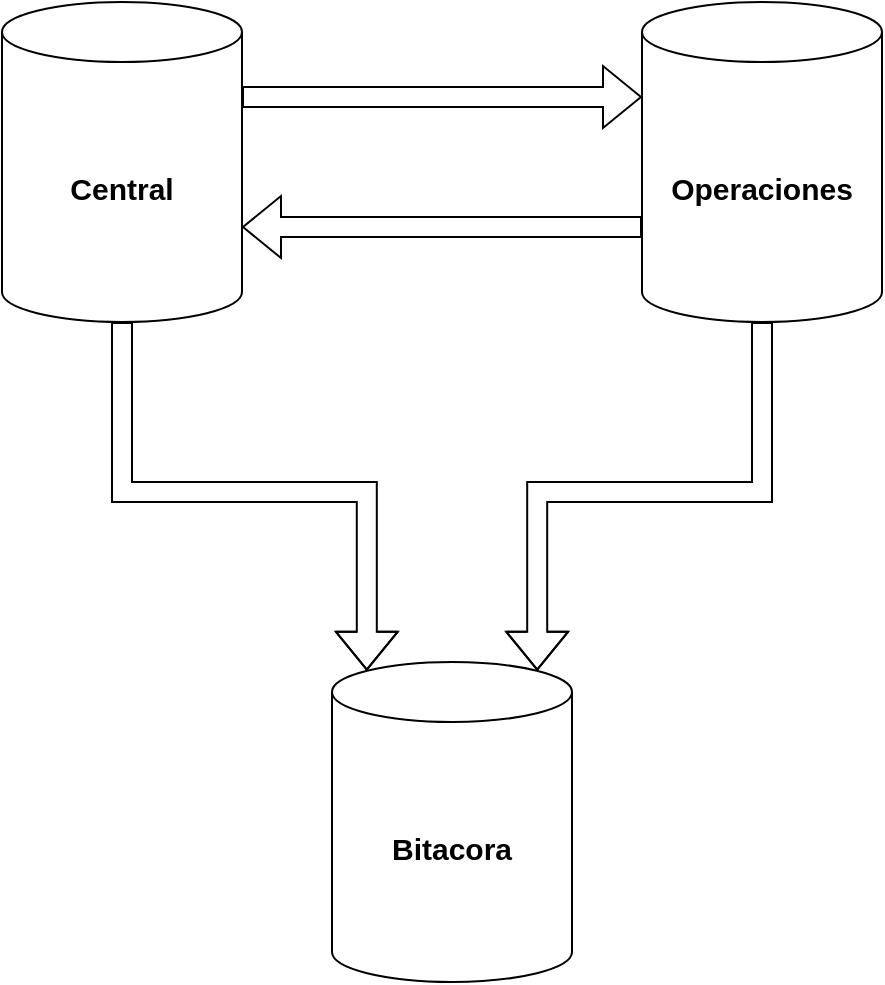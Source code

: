 <mxfile version="24.7.5" pages="4">
  <diagram id="R2lEEEUBdFMjLlhIrx00" name="SISTEMA PEAJES DISEÑO">
    <mxGraphModel dx="1098" dy="820" grid="1" gridSize="10" guides="1" tooltips="1" connect="1" arrows="1" fold="1" page="1" pageScale="1" pageWidth="850" pageHeight="1100" math="0" shadow="0" extFonts="Permanent Marker^https://fonts.googleapis.com/css?family=Permanent+Marker">
      <root>
        <mxCell id="0" />
        <mxCell id="1" parent="0" />
        <mxCell id="SxXFFL-zTvMC7NyasVvV-5" value="&lt;font style=&quot;font-size: 15px;&quot;&gt;&lt;b style=&quot;font-size: 15px;&quot;&gt;&lt;span style=&quot;font-size: 15px;&quot;&gt;Central&lt;/span&gt;&lt;/b&gt;&lt;/font&gt;" style="shape=cylinder3;whiteSpace=wrap;html=1;boundedLbl=1;backgroundOutline=1;size=15;fontStyle=0;fontSize=15;" vertex="1" parent="1">
          <mxGeometry x="140" y="150" width="120" height="160" as="geometry" />
        </mxCell>
        <mxCell id="SxXFFL-zTvMC7NyasVvV-6" value="&lt;span style=&quot;font-size: 15px;&quot;&gt;&lt;b style=&quot;font-size: 15px;&quot;&gt;Operaciones&lt;/b&gt;&lt;/span&gt;" style="shape=cylinder3;whiteSpace=wrap;html=1;boundedLbl=1;backgroundOutline=1;size=15;fontStyle=0;fontSize=15;" vertex="1" parent="1">
          <mxGeometry x="460" y="150" width="120" height="160" as="geometry" />
        </mxCell>
        <mxCell id="SxXFFL-zTvMC7NyasVvV-7" value="&lt;font style=&quot;font-size: 15px;&quot;&gt;&lt;b style=&quot;font-size: 15px;&quot;&gt;&lt;span style=&quot;font-size: 15px;&quot;&gt;Bitacora&lt;/span&gt;&lt;/b&gt;&lt;/font&gt;" style="shape=cylinder3;whiteSpace=wrap;html=1;boundedLbl=1;backgroundOutline=1;size=15;fontStyle=0;fontSize=15;" vertex="1" parent="1">
          <mxGeometry x="305" y="480" width="120" height="160" as="geometry" />
        </mxCell>
        <mxCell id="SxXFFL-zTvMC7NyasVvV-12" style="edgeStyle=orthogonalEdgeStyle;rounded=0;orthogonalLoop=1;jettySize=auto;html=1;exitX=0.5;exitY=1;exitDx=0;exitDy=0;exitPerimeter=0;entryX=0.855;entryY=0;entryDx=0;entryDy=4.35;entryPerimeter=0;shape=flexArrow;" edge="1" parent="1" source="SxXFFL-zTvMC7NyasVvV-6" target="SxXFFL-zTvMC7NyasVvV-7">
          <mxGeometry relative="1" as="geometry" />
        </mxCell>
        <mxCell id="SxXFFL-zTvMC7NyasVvV-13" style="edgeStyle=orthogonalEdgeStyle;rounded=0;orthogonalLoop=1;jettySize=auto;html=1;exitX=0.5;exitY=1;exitDx=0;exitDy=0;exitPerimeter=0;entryX=0.145;entryY=0;entryDx=0;entryDy=4.35;entryPerimeter=0;shape=flexArrow;" edge="1" parent="1" source="SxXFFL-zTvMC7NyasVvV-5" target="SxXFFL-zTvMC7NyasVvV-7">
          <mxGeometry relative="1" as="geometry" />
        </mxCell>
        <mxCell id="SxXFFL-zTvMC7NyasVvV-14" style="edgeStyle=orthogonalEdgeStyle;rounded=0;orthogonalLoop=1;jettySize=auto;html=1;exitX=1;exitY=0;exitDx=0;exitDy=47.5;exitPerimeter=0;entryX=0;entryY=0;entryDx=0;entryDy=47.5;entryPerimeter=0;shape=flexArrow;" edge="1" parent="1" source="SxXFFL-zTvMC7NyasVvV-5" target="SxXFFL-zTvMC7NyasVvV-6">
          <mxGeometry relative="1" as="geometry" />
        </mxCell>
        <mxCell id="SxXFFL-zTvMC7NyasVvV-15" style="edgeStyle=orthogonalEdgeStyle;rounded=0;orthogonalLoop=1;jettySize=auto;html=1;exitX=0;exitY=0;exitDx=0;exitDy=112.5;exitPerimeter=0;entryX=1;entryY=0;entryDx=0;entryDy=112.5;entryPerimeter=0;shape=flexArrow;" edge="1" parent="1" source="SxXFFL-zTvMC7NyasVvV-6" target="SxXFFL-zTvMC7NyasVvV-5">
          <mxGeometry relative="1" as="geometry" />
        </mxCell>
      </root>
    </mxGraphModel>
  </diagram>
  <diagram id="IBglr5w8lBgnJCgAnW1A" name="DB-CENTRAL-TABLAS">
    <mxGraphModel dx="1098" dy="820" grid="1" gridSize="10" guides="1" tooltips="1" connect="1" arrows="1" fold="1" page="1" pageScale="1" pageWidth="827" pageHeight="1169" math="0" shadow="0">
      <root>
        <mxCell id="0" />
        <mxCell id="1" parent="0" />
        <mxCell id="fDog7TlvelBF11ubVGBc-91" style="edgeStyle=orthogonalEdgeStyle;rounded=0;orthogonalLoop=1;jettySize=auto;html=1;exitX=1;exitY=0.5;exitDx=0;exitDy=0;entryX=1;entryY=0.5;entryDx=0;entryDy=0;curved=1;" edge="1" parent="1" source="fDog7TlvelBF11ubVGBc-15" target="fDog7TlvelBF11ubVGBc-84">
          <mxGeometry relative="1" as="geometry">
            <Array as="points">
              <mxPoint x="560" y="165" />
              <mxPoint x="560" y="370" />
              <mxPoint x="720" y="370" />
              <mxPoint x="720" y="705" />
            </Array>
          </mxGeometry>
        </mxCell>
        <mxCell id="QVZKlLkK5tYm5MxUylsf-14" value="Schema [Catalogos]" style="swimlane;whiteSpace=wrap;html=1;" vertex="1" parent="1">
          <mxGeometry x="60" y="70" width="730" height="330" as="geometry" />
        </mxCell>
        <mxCell id="fDog7TlvelBF11ubVGBc-1" value="Carreteras" style="shape=table;startSize=30;container=1;collapsible=1;childLayout=tableLayout;fixedRows=1;rowLines=0;fontStyle=1;align=center;resizeLast=1;html=1;" vertex="1" parent="QVZKlLkK5tYm5MxUylsf-14">
          <mxGeometry x="50" y="50" width="180" height="120" as="geometry" />
        </mxCell>
        <mxCell id="fDog7TlvelBF11ubVGBc-2" value="" style="shape=tableRow;horizontal=0;startSize=0;swimlaneHead=0;swimlaneBody=0;fillColor=none;collapsible=0;dropTarget=0;points=[[0,0.5],[1,0.5]];portConstraint=eastwest;top=0;left=0;right=0;bottom=1;" vertex="1" parent="fDog7TlvelBF11ubVGBc-1">
          <mxGeometry y="30" width="180" height="30" as="geometry" />
        </mxCell>
        <mxCell id="fDog7TlvelBF11ubVGBc-3" value="PK" style="shape=partialRectangle;connectable=0;fillColor=none;top=0;left=0;bottom=0;right=0;fontStyle=1;overflow=hidden;whiteSpace=wrap;html=1;" vertex="1" parent="fDog7TlvelBF11ubVGBc-2">
          <mxGeometry width="30" height="30" as="geometry">
            <mxRectangle width="30" height="30" as="alternateBounds" />
          </mxGeometry>
        </mxCell>
        <mxCell id="fDog7TlvelBF11ubVGBc-4" value="ID: int&amp;nbsp;" style="shape=partialRectangle;connectable=0;fillColor=none;top=0;left=0;bottom=0;right=0;align=left;spacingLeft=6;fontStyle=5;overflow=hidden;whiteSpace=wrap;html=1;" vertex="1" parent="fDog7TlvelBF11ubVGBc-2">
          <mxGeometry x="30" width="150" height="30" as="geometry">
            <mxRectangle width="150" height="30" as="alternateBounds" />
          </mxGeometry>
        </mxCell>
        <mxCell id="fDog7TlvelBF11ubVGBc-5" value="" style="shape=tableRow;horizontal=0;startSize=0;swimlaneHead=0;swimlaneBody=0;fillColor=none;collapsible=0;dropTarget=0;points=[[0,0.5],[1,0.5]];portConstraint=eastwest;top=0;left=0;right=0;bottom=0;" vertex="1" parent="fDog7TlvelBF11ubVGBc-1">
          <mxGeometry y="60" width="180" height="30" as="geometry" />
        </mxCell>
        <mxCell id="fDog7TlvelBF11ubVGBc-6" value="" style="shape=partialRectangle;connectable=0;fillColor=none;top=0;left=0;bottom=0;right=0;editable=1;overflow=hidden;whiteSpace=wrap;html=1;" vertex="1" parent="fDog7TlvelBF11ubVGBc-5">
          <mxGeometry width="30" height="30" as="geometry">
            <mxRectangle width="30" height="30" as="alternateBounds" />
          </mxGeometry>
        </mxCell>
        <mxCell id="fDog7TlvelBF11ubVGBc-7" value="Nombre: varchar(100)" style="shape=partialRectangle;connectable=0;fillColor=none;top=0;left=0;bottom=0;right=0;align=left;spacingLeft=6;overflow=hidden;whiteSpace=wrap;html=1;" vertex="1" parent="fDog7TlvelBF11ubVGBc-5">
          <mxGeometry x="30" width="150" height="30" as="geometry">
            <mxRectangle width="150" height="30" as="alternateBounds" />
          </mxGeometry>
        </mxCell>
        <mxCell id="fDog7TlvelBF11ubVGBc-8" value="" style="shape=tableRow;horizontal=0;startSize=0;swimlaneHead=0;swimlaneBody=0;fillColor=none;collapsible=0;dropTarget=0;points=[[0,0.5],[1,0.5]];portConstraint=eastwest;top=0;left=0;right=0;bottom=0;" vertex="1" parent="fDog7TlvelBF11ubVGBc-1">
          <mxGeometry y="90" width="180" height="30" as="geometry" />
        </mxCell>
        <mxCell id="fDog7TlvelBF11ubVGBc-9" value="" style="shape=partialRectangle;connectable=0;fillColor=none;top=0;left=0;bottom=0;right=0;editable=1;overflow=hidden;whiteSpace=wrap;html=1;" vertex="1" parent="fDog7TlvelBF11ubVGBc-8">
          <mxGeometry width="30" height="30" as="geometry">
            <mxRectangle width="30" height="30" as="alternateBounds" />
          </mxGeometry>
        </mxCell>
        <mxCell id="fDog7TlvelBF11ubVGBc-10" value="Tramo: varchar(100)" style="shape=partialRectangle;connectable=0;fillColor=none;top=0;left=0;bottom=0;right=0;align=left;spacingLeft=6;overflow=hidden;whiteSpace=wrap;html=1;" vertex="1" parent="fDog7TlvelBF11ubVGBc-8">
          <mxGeometry x="30" width="150" height="30" as="geometry">
            <mxRectangle width="150" height="30" as="alternateBounds" />
          </mxGeometry>
        </mxCell>
        <mxCell id="fDog7TlvelBF11ubVGBc-14" value="peajes" style="shape=table;startSize=30;container=1;collapsible=1;childLayout=tableLayout;fixedRows=1;rowLines=0;fontStyle=1;align=center;resizeLast=1;html=1;" vertex="1" parent="QVZKlLkK5tYm5MxUylsf-14">
          <mxGeometry x="290" y="50" width="180" height="150" as="geometry" />
        </mxCell>
        <mxCell id="fDog7TlvelBF11ubVGBc-15" value="" style="shape=tableRow;horizontal=0;startSize=0;swimlaneHead=0;swimlaneBody=0;fillColor=none;collapsible=0;dropTarget=0;points=[[0,0.5],[1,0.5]];portConstraint=eastwest;top=0;left=0;right=0;bottom=1;" vertex="1" parent="fDog7TlvelBF11ubVGBc-14">
          <mxGeometry y="30" width="180" height="30" as="geometry" />
        </mxCell>
        <mxCell id="fDog7TlvelBF11ubVGBc-16" value="PK" style="shape=partialRectangle;connectable=0;fillColor=none;top=0;left=0;bottom=0;right=0;fontStyle=1;overflow=hidden;whiteSpace=wrap;html=1;" vertex="1" parent="fDog7TlvelBF11ubVGBc-15">
          <mxGeometry width="30" height="30" as="geometry">
            <mxRectangle width="30" height="30" as="alternateBounds" />
          </mxGeometry>
        </mxCell>
        <mxCell id="fDog7TlvelBF11ubVGBc-17" value="ID: smallint" style="shape=partialRectangle;connectable=0;fillColor=none;top=0;left=0;bottom=0;right=0;align=left;spacingLeft=6;fontStyle=5;overflow=hidden;whiteSpace=wrap;html=1;" vertex="1" parent="fDog7TlvelBF11ubVGBc-15">
          <mxGeometry x="30" width="150" height="30" as="geometry">
            <mxRectangle width="150" height="30" as="alternateBounds" />
          </mxGeometry>
        </mxCell>
        <mxCell id="fDog7TlvelBF11ubVGBc-18" value="" style="shape=tableRow;horizontal=0;startSize=0;swimlaneHead=0;swimlaneBody=0;fillColor=none;collapsible=0;dropTarget=0;points=[[0,0.5],[1,0.5]];portConstraint=eastwest;top=0;left=0;right=0;bottom=0;" vertex="1" parent="fDog7TlvelBF11ubVGBc-14">
          <mxGeometry y="60" width="180" height="30" as="geometry" />
        </mxCell>
        <mxCell id="fDog7TlvelBF11ubVGBc-19" value="FK" style="shape=partialRectangle;connectable=0;fillColor=none;top=0;left=0;bottom=0;right=0;editable=1;overflow=hidden;whiteSpace=wrap;html=1;" vertex="1" parent="fDog7TlvelBF11ubVGBc-18">
          <mxGeometry width="30" height="30" as="geometry">
            <mxRectangle width="30" height="30" as="alternateBounds" />
          </mxGeometry>
        </mxCell>
        <mxCell id="fDog7TlvelBF11ubVGBc-20" value="idCarretera: int" style="shape=partialRectangle;connectable=0;fillColor=none;top=0;left=0;bottom=0;right=0;align=left;spacingLeft=6;overflow=hidden;whiteSpace=wrap;html=1;" vertex="1" parent="fDog7TlvelBF11ubVGBc-18">
          <mxGeometry x="30" width="150" height="30" as="geometry">
            <mxRectangle width="150" height="30" as="alternateBounds" />
          </mxGeometry>
        </mxCell>
        <mxCell id="fDog7TlvelBF11ubVGBc-21" value="" style="shape=tableRow;horizontal=0;startSize=0;swimlaneHead=0;swimlaneBody=0;fillColor=none;collapsible=0;dropTarget=0;points=[[0,0.5],[1,0.5]];portConstraint=eastwest;top=0;left=0;right=0;bottom=0;" vertex="1" parent="fDog7TlvelBF11ubVGBc-14">
          <mxGeometry y="90" width="180" height="30" as="geometry" />
        </mxCell>
        <mxCell id="fDog7TlvelBF11ubVGBc-22" value="" style="shape=partialRectangle;connectable=0;fillColor=none;top=0;left=0;bottom=0;right=0;editable=1;overflow=hidden;whiteSpace=wrap;html=1;" vertex="1" parent="fDog7TlvelBF11ubVGBc-21">
          <mxGeometry width="30" height="30" as="geometry">
            <mxRectangle width="30" height="30" as="alternateBounds" />
          </mxGeometry>
        </mxCell>
        <mxCell id="fDog7TlvelBF11ubVGBc-23" value="Direccion: charn(1)" style="shape=partialRectangle;connectable=0;fillColor=none;top=0;left=0;bottom=0;right=0;align=left;spacingLeft=6;overflow=hidden;whiteSpace=wrap;html=1;" vertex="1" parent="fDog7TlvelBF11ubVGBc-21">
          <mxGeometry x="30" width="150" height="30" as="geometry">
            <mxRectangle width="150" height="30" as="alternateBounds" />
          </mxGeometry>
        </mxCell>
        <mxCell id="fDog7TlvelBF11ubVGBc-81" value="" style="shape=tableRow;horizontal=0;startSize=0;swimlaneHead=0;swimlaneBody=0;fillColor=none;collapsible=0;dropTarget=0;points=[[0,0.5],[1,0.5]];portConstraint=eastwest;top=0;left=0;right=0;bottom=0;" vertex="1" parent="fDog7TlvelBF11ubVGBc-14">
          <mxGeometry y="120" width="180" height="30" as="geometry" />
        </mxCell>
        <mxCell id="fDog7TlvelBF11ubVGBc-82" value="" style="shape=partialRectangle;connectable=0;fillColor=none;top=0;left=0;bottom=0;right=0;editable=1;overflow=hidden;whiteSpace=wrap;html=1;" vertex="1" parent="fDog7TlvelBF11ubVGBc-81">
          <mxGeometry width="30" height="30" as="geometry">
            <mxRectangle width="30" height="30" as="alternateBounds" />
          </mxGeometry>
        </mxCell>
        <mxCell id="fDog7TlvelBF11ubVGBc-83" value="Descripcion: varchar(100)" style="shape=partialRectangle;connectable=0;fillColor=none;top=0;left=0;bottom=0;right=0;align=left;spacingLeft=6;overflow=hidden;whiteSpace=wrap;html=1;" vertex="1" parent="fDog7TlvelBF11ubVGBc-81">
          <mxGeometry x="30" width="150" height="30" as="geometry">
            <mxRectangle width="150" height="30" as="alternateBounds" />
          </mxGeometry>
        </mxCell>
        <mxCell id="fDog7TlvelBF11ubVGBc-24" style="edgeStyle=orthogonalEdgeStyle;rounded=0;orthogonalLoop=1;jettySize=auto;html=1;exitX=1;exitY=0.5;exitDx=0;exitDy=0;entryX=0;entryY=0.5;entryDx=0;entryDy=0;" edge="1" parent="QVZKlLkK5tYm5MxUylsf-14" source="fDog7TlvelBF11ubVGBc-2" target="fDog7TlvelBF11ubVGBc-18">
          <mxGeometry relative="1" as="geometry" />
        </mxCell>
        <mxCell id="fDog7TlvelBF11ubVGBc-25" value="Tarifas" style="shape=table;startSize=30;container=1;collapsible=1;childLayout=tableLayout;fixedRows=1;rowLines=0;fontStyle=1;align=center;resizeLast=1;html=1;" vertex="1" parent="QVZKlLkK5tYm5MxUylsf-14">
          <mxGeometry x="520" y="50" width="180" height="120" as="geometry" />
        </mxCell>
        <mxCell id="fDog7TlvelBF11ubVGBc-26" value="" style="shape=tableRow;horizontal=0;startSize=0;swimlaneHead=0;swimlaneBody=0;fillColor=none;collapsible=0;dropTarget=0;points=[[0,0.5],[1,0.5]];portConstraint=eastwest;top=0;left=0;right=0;bottom=1;" vertex="1" parent="fDog7TlvelBF11ubVGBc-25">
          <mxGeometry y="30" width="180" height="30" as="geometry" />
        </mxCell>
        <mxCell id="fDog7TlvelBF11ubVGBc-27" value="PK" style="shape=partialRectangle;connectable=0;fillColor=none;top=0;left=0;bottom=0;right=0;fontStyle=1;overflow=hidden;whiteSpace=wrap;html=1;" vertex="1" parent="fDog7TlvelBF11ubVGBc-26">
          <mxGeometry width="30" height="30" as="geometry">
            <mxRectangle width="30" height="30" as="alternateBounds" />
          </mxGeometry>
        </mxCell>
        <mxCell id="fDog7TlvelBF11ubVGBc-28" value="tipoTarifa: tinyint" style="shape=partialRectangle;connectable=0;fillColor=none;top=0;left=0;bottom=0;right=0;align=left;spacingLeft=6;fontStyle=5;overflow=hidden;whiteSpace=wrap;html=1;" vertex="1" parent="fDog7TlvelBF11ubVGBc-26">
          <mxGeometry x="30" width="150" height="30" as="geometry">
            <mxRectangle width="150" height="30" as="alternateBounds" />
          </mxGeometry>
        </mxCell>
        <mxCell id="fDog7TlvelBF11ubVGBc-29" value="" style="shape=tableRow;horizontal=0;startSize=0;swimlaneHead=0;swimlaneBody=0;fillColor=none;collapsible=0;dropTarget=0;points=[[0,0.5],[1,0.5]];portConstraint=eastwest;top=0;left=0;right=0;bottom=0;" vertex="1" parent="fDog7TlvelBF11ubVGBc-25">
          <mxGeometry y="60" width="180" height="30" as="geometry" />
        </mxCell>
        <mxCell id="fDog7TlvelBF11ubVGBc-30" value="" style="shape=partialRectangle;connectable=0;fillColor=none;top=0;left=0;bottom=0;right=0;editable=1;overflow=hidden;whiteSpace=wrap;html=1;" vertex="1" parent="fDog7TlvelBF11ubVGBc-29">
          <mxGeometry width="30" height="30" as="geometry">
            <mxRectangle width="30" height="30" as="alternateBounds" />
          </mxGeometry>
        </mxCell>
        <mxCell id="fDog7TlvelBF11ubVGBc-31" value="monto: int" style="shape=partialRectangle;connectable=0;fillColor=none;top=0;left=0;bottom=0;right=0;align=left;spacingLeft=6;overflow=hidden;whiteSpace=wrap;html=1;" vertex="1" parent="fDog7TlvelBF11ubVGBc-29">
          <mxGeometry x="30" width="150" height="30" as="geometry">
            <mxRectangle width="150" height="30" as="alternateBounds" />
          </mxGeometry>
        </mxCell>
        <mxCell id="fDog7TlvelBF11ubVGBc-32" value="" style="shape=tableRow;horizontal=0;startSize=0;swimlaneHead=0;swimlaneBody=0;fillColor=none;collapsible=0;dropTarget=0;points=[[0,0.5],[1,0.5]];portConstraint=eastwest;top=0;left=0;right=0;bottom=0;" vertex="1" parent="fDog7TlvelBF11ubVGBc-25">
          <mxGeometry y="90" width="180" height="30" as="geometry" />
        </mxCell>
        <mxCell id="fDog7TlvelBF11ubVGBc-33" value="" style="shape=partialRectangle;connectable=0;fillColor=none;top=0;left=0;bottom=0;right=0;editable=1;overflow=hidden;whiteSpace=wrap;html=1;" vertex="1" parent="fDog7TlvelBF11ubVGBc-32">
          <mxGeometry width="30" height="30" as="geometry">
            <mxRectangle width="30" height="30" as="alternateBounds" />
          </mxGeometry>
        </mxCell>
        <mxCell id="fDog7TlvelBF11ubVGBc-34" value="tipoVehiculo: charn(1)" style="shape=partialRectangle;connectable=0;fillColor=none;top=0;left=0;bottom=0;right=0;align=left;spacingLeft=6;overflow=hidden;whiteSpace=wrap;html=1;" vertex="1" parent="fDog7TlvelBF11ubVGBc-32">
          <mxGeometry x="30" width="150" height="30" as="geometry">
            <mxRectangle width="150" height="30" as="alternateBounds" />
          </mxGeometry>
        </mxCell>
        <mxCell id="QVZKlLkK5tYm5MxUylsf-15" value="Schema [Reportes]" style="swimlane;whiteSpace=wrap;html=1;" vertex="1" parent="1">
          <mxGeometry x="60" y="440" width="730" height="390" as="geometry" />
        </mxCell>
        <mxCell id="fDog7TlvelBF11ubVGBc-35" value="reporteVentasTotalesDelDia" style="shape=table;startSize=30;container=1;collapsible=1;childLayout=tableLayout;fixedRows=1;rowLines=0;fontStyle=1;align=center;resizeLast=1;html=1;" vertex="1" parent="QVZKlLkK5tYm5MxUylsf-15">
          <mxGeometry x="70" y="115" width="215" height="150" as="geometry" />
        </mxCell>
        <mxCell id="fDog7TlvelBF11ubVGBc-36" value="" style="shape=tableRow;horizontal=0;startSize=0;swimlaneHead=0;swimlaneBody=0;fillColor=none;collapsible=0;dropTarget=0;points=[[0,0.5],[1,0.5]];portConstraint=eastwest;top=0;left=0;right=0;bottom=1;" vertex="1" parent="fDog7TlvelBF11ubVGBc-35">
          <mxGeometry y="30" width="215" height="30" as="geometry" />
        </mxCell>
        <mxCell id="fDog7TlvelBF11ubVGBc-37" value="PK" style="shape=partialRectangle;connectable=0;fillColor=none;top=0;left=0;bottom=0;right=0;fontStyle=1;overflow=hidden;whiteSpace=wrap;html=1;" vertex="1" parent="fDog7TlvelBF11ubVGBc-36">
          <mxGeometry width="30" height="30" as="geometry">
            <mxRectangle width="30" height="30" as="alternateBounds" />
          </mxGeometry>
        </mxCell>
        <mxCell id="fDog7TlvelBF11ubVGBc-38" value="id: int" style="shape=partialRectangle;connectable=0;fillColor=none;top=0;left=0;bottom=0;right=0;align=left;spacingLeft=6;fontStyle=5;overflow=hidden;whiteSpace=wrap;html=1;" vertex="1" parent="fDog7TlvelBF11ubVGBc-36">
          <mxGeometry x="30" width="185" height="30" as="geometry">
            <mxRectangle width="185" height="30" as="alternateBounds" />
          </mxGeometry>
        </mxCell>
        <mxCell id="fDog7TlvelBF11ubVGBc-39" value="" style="shape=tableRow;horizontal=0;startSize=0;swimlaneHead=0;swimlaneBody=0;fillColor=none;collapsible=0;dropTarget=0;points=[[0,0.5],[1,0.5]];portConstraint=eastwest;top=0;left=0;right=0;bottom=0;" vertex="1" parent="fDog7TlvelBF11ubVGBc-35">
          <mxGeometry y="60" width="215" height="30" as="geometry" />
        </mxCell>
        <mxCell id="fDog7TlvelBF11ubVGBc-40" value="" style="shape=partialRectangle;connectable=0;fillColor=none;top=0;left=0;bottom=0;right=0;editable=1;overflow=hidden;whiteSpace=wrap;html=1;" vertex="1" parent="fDog7TlvelBF11ubVGBc-39">
          <mxGeometry width="30" height="30" as="geometry">
            <mxRectangle width="30" height="30" as="alternateBounds" />
          </mxGeometry>
        </mxCell>
        <mxCell id="fDog7TlvelBF11ubVGBc-41" value="montoTotal: bigint" style="shape=partialRectangle;connectable=0;fillColor=none;top=0;left=0;bottom=0;right=0;align=left;spacingLeft=6;overflow=hidden;whiteSpace=wrap;html=1;" vertex="1" parent="fDog7TlvelBF11ubVGBc-39">
          <mxGeometry x="30" width="185" height="30" as="geometry">
            <mxRectangle width="185" height="30" as="alternateBounds" />
          </mxGeometry>
        </mxCell>
        <mxCell id="fDog7TlvelBF11ubVGBc-42" value="" style="shape=tableRow;horizontal=0;startSize=0;swimlaneHead=0;swimlaneBody=0;fillColor=none;collapsible=0;dropTarget=0;points=[[0,0.5],[1,0.5]];portConstraint=eastwest;top=0;left=0;right=0;bottom=0;" vertex="1" parent="fDog7TlvelBF11ubVGBc-35">
          <mxGeometry y="90" width="215" height="30" as="geometry" />
        </mxCell>
        <mxCell id="fDog7TlvelBF11ubVGBc-43" value="" style="shape=partialRectangle;connectable=0;fillColor=none;top=0;left=0;bottom=0;right=0;editable=1;overflow=hidden;whiteSpace=wrap;html=1;" vertex="1" parent="fDog7TlvelBF11ubVGBc-42">
          <mxGeometry width="30" height="30" as="geometry">
            <mxRectangle width="30" height="30" as="alternateBounds" />
          </mxGeometry>
        </mxCell>
        <mxCell id="fDog7TlvelBF11ubVGBc-44" value="totalTiquetes: bigint" style="shape=partialRectangle;connectable=0;fillColor=none;top=0;left=0;bottom=0;right=0;align=left;spacingLeft=6;overflow=hidden;whiteSpace=wrap;html=1;" vertex="1" parent="fDog7TlvelBF11ubVGBc-42">
          <mxGeometry x="30" width="185" height="30" as="geometry">
            <mxRectangle width="185" height="30" as="alternateBounds" />
          </mxGeometry>
        </mxCell>
        <mxCell id="fDog7TlvelBF11ubVGBc-65" value="" style="shape=tableRow;horizontal=0;startSize=0;swimlaneHead=0;swimlaneBody=0;fillColor=none;collapsible=0;dropTarget=0;points=[[0,0.5],[1,0.5]];portConstraint=eastwest;top=0;left=0;right=0;bottom=0;" vertex="1" parent="fDog7TlvelBF11ubVGBc-35">
          <mxGeometry y="120" width="215" height="30" as="geometry" />
        </mxCell>
        <mxCell id="fDog7TlvelBF11ubVGBc-66" value="" style="shape=partialRectangle;connectable=0;fillColor=none;top=0;left=0;bottom=0;right=0;editable=1;overflow=hidden;whiteSpace=wrap;html=1;" vertex="1" parent="fDog7TlvelBF11ubVGBc-65">
          <mxGeometry width="30" height="30" as="geometry">
            <mxRectangle width="30" height="30" as="alternateBounds" />
          </mxGeometry>
        </mxCell>
        <mxCell id="fDog7TlvelBF11ubVGBc-67" value="fechaReporte: smalldatetime" style="shape=partialRectangle;connectable=0;fillColor=none;top=0;left=0;bottom=0;right=0;align=left;spacingLeft=6;overflow=hidden;whiteSpace=wrap;html=1;" vertex="1" parent="fDog7TlvelBF11ubVGBc-65">
          <mxGeometry x="30" width="185" height="30" as="geometry">
            <mxRectangle width="185" height="30" as="alternateBounds" />
          </mxGeometry>
        </mxCell>
        <mxCell id="fDog7TlvelBF11ubVGBc-68" value="reporteVentasXPeajes" style="shape=table;startSize=30;container=1;collapsible=1;childLayout=tableLayout;fixedRows=1;rowLines=0;fontStyle=1;align=center;resizeLast=1;html=1;" vertex="1" parent="QVZKlLkK5tYm5MxUylsf-15">
          <mxGeometry x="390" y="100" width="215" height="180" as="geometry" />
        </mxCell>
        <mxCell id="fDog7TlvelBF11ubVGBc-69" value="" style="shape=tableRow;horizontal=0;startSize=0;swimlaneHead=0;swimlaneBody=0;fillColor=none;collapsible=0;dropTarget=0;points=[[0,0.5],[1,0.5]];portConstraint=eastwest;top=0;left=0;right=0;bottom=1;" vertex="1" parent="fDog7TlvelBF11ubVGBc-68">
          <mxGeometry y="30" width="215" height="30" as="geometry" />
        </mxCell>
        <mxCell id="fDog7TlvelBF11ubVGBc-70" value="PK" style="shape=partialRectangle;connectable=0;fillColor=none;top=0;left=0;bottom=0;right=0;fontStyle=1;overflow=hidden;whiteSpace=wrap;html=1;" vertex="1" parent="fDog7TlvelBF11ubVGBc-69">
          <mxGeometry width="30" height="30" as="geometry">
            <mxRectangle width="30" height="30" as="alternateBounds" />
          </mxGeometry>
        </mxCell>
        <mxCell id="fDog7TlvelBF11ubVGBc-71" value="id: int" style="shape=partialRectangle;connectable=0;fillColor=none;top=0;left=0;bottom=0;right=0;align=left;spacingLeft=6;fontStyle=5;overflow=hidden;whiteSpace=wrap;html=1;" vertex="1" parent="fDog7TlvelBF11ubVGBc-69">
          <mxGeometry x="30" width="185" height="30" as="geometry">
            <mxRectangle width="185" height="30" as="alternateBounds" />
          </mxGeometry>
        </mxCell>
        <mxCell id="fDog7TlvelBF11ubVGBc-72" value="" style="shape=tableRow;horizontal=0;startSize=0;swimlaneHead=0;swimlaneBody=0;fillColor=none;collapsible=0;dropTarget=0;points=[[0,0.5],[1,0.5]];portConstraint=eastwest;top=0;left=0;right=0;bottom=0;" vertex="1" parent="fDog7TlvelBF11ubVGBc-68">
          <mxGeometry y="60" width="215" height="30" as="geometry" />
        </mxCell>
        <mxCell id="fDog7TlvelBF11ubVGBc-73" value="" style="shape=partialRectangle;connectable=0;fillColor=none;top=0;left=0;bottom=0;right=0;editable=1;overflow=hidden;whiteSpace=wrap;html=1;" vertex="1" parent="fDog7TlvelBF11ubVGBc-72">
          <mxGeometry width="30" height="30" as="geometry">
            <mxRectangle width="30" height="30" as="alternateBounds" />
          </mxGeometry>
        </mxCell>
        <mxCell id="fDog7TlvelBF11ubVGBc-74" value="montoTotal: int" style="shape=partialRectangle;connectable=0;fillColor=none;top=0;left=0;bottom=0;right=0;align=left;spacingLeft=6;overflow=hidden;whiteSpace=wrap;html=1;" vertex="1" parent="fDog7TlvelBF11ubVGBc-72">
          <mxGeometry x="30" width="185" height="30" as="geometry">
            <mxRectangle width="185" height="30" as="alternateBounds" />
          </mxGeometry>
        </mxCell>
        <mxCell id="fDog7TlvelBF11ubVGBc-75" value="" style="shape=tableRow;horizontal=0;startSize=0;swimlaneHead=0;swimlaneBody=0;fillColor=none;collapsible=0;dropTarget=0;points=[[0,0.5],[1,0.5]];portConstraint=eastwest;top=0;left=0;right=0;bottom=0;" vertex="1" parent="fDog7TlvelBF11ubVGBc-68">
          <mxGeometry y="90" width="215" height="30" as="geometry" />
        </mxCell>
        <mxCell id="fDog7TlvelBF11ubVGBc-76" value="" style="shape=partialRectangle;connectable=0;fillColor=none;top=0;left=0;bottom=0;right=0;editable=1;overflow=hidden;whiteSpace=wrap;html=1;" vertex="1" parent="fDog7TlvelBF11ubVGBc-75">
          <mxGeometry width="30" height="30" as="geometry">
            <mxRectangle width="30" height="30" as="alternateBounds" />
          </mxGeometry>
        </mxCell>
        <mxCell id="fDog7TlvelBF11ubVGBc-77" value="totalTiquetes: int&amp;nbsp;" style="shape=partialRectangle;connectable=0;fillColor=none;top=0;left=0;bottom=0;right=0;align=left;spacingLeft=6;overflow=hidden;whiteSpace=wrap;html=1;" vertex="1" parent="fDog7TlvelBF11ubVGBc-75">
          <mxGeometry x="30" width="185" height="30" as="geometry">
            <mxRectangle width="185" height="30" as="alternateBounds" />
          </mxGeometry>
        </mxCell>
        <mxCell id="fDog7TlvelBF11ubVGBc-78" value="" style="shape=tableRow;horizontal=0;startSize=0;swimlaneHead=0;swimlaneBody=0;fillColor=none;collapsible=0;dropTarget=0;points=[[0,0.5],[1,0.5]];portConstraint=eastwest;top=0;left=0;right=0;bottom=0;" vertex="1" parent="fDog7TlvelBF11ubVGBc-68">
          <mxGeometry y="120" width="215" height="30" as="geometry" />
        </mxCell>
        <mxCell id="fDog7TlvelBF11ubVGBc-79" value="" style="shape=partialRectangle;connectable=0;fillColor=none;top=0;left=0;bottom=0;right=0;editable=1;overflow=hidden;whiteSpace=wrap;html=1;" vertex="1" parent="fDog7TlvelBF11ubVGBc-78">
          <mxGeometry width="30" height="30" as="geometry">
            <mxRectangle width="30" height="30" as="alternateBounds" />
          </mxGeometry>
        </mxCell>
        <mxCell id="fDog7TlvelBF11ubVGBc-80" value="fechaReporte: int" style="shape=partialRectangle;connectable=0;fillColor=none;top=0;left=0;bottom=0;right=0;align=left;spacingLeft=6;overflow=hidden;whiteSpace=wrap;html=1;" vertex="1" parent="fDog7TlvelBF11ubVGBc-78">
          <mxGeometry x="30" width="185" height="30" as="geometry">
            <mxRectangle width="185" height="30" as="alternateBounds" />
          </mxGeometry>
        </mxCell>
        <mxCell id="fDog7TlvelBF11ubVGBc-84" value="" style="shape=tableRow;horizontal=0;startSize=0;swimlaneHead=0;swimlaneBody=0;fillColor=none;collapsible=0;dropTarget=0;points=[[0,0.5],[1,0.5]];portConstraint=eastwest;top=0;left=0;right=0;bottom=0;" vertex="1" parent="fDog7TlvelBF11ubVGBc-68">
          <mxGeometry y="150" width="215" height="30" as="geometry" />
        </mxCell>
        <mxCell id="fDog7TlvelBF11ubVGBc-85" value="FK" style="shape=partialRectangle;connectable=0;fillColor=none;top=0;left=0;bottom=0;right=0;editable=1;overflow=hidden;whiteSpace=wrap;html=1;" vertex="1" parent="fDog7TlvelBF11ubVGBc-84">
          <mxGeometry width="30" height="30" as="geometry">
            <mxRectangle width="30" height="30" as="alternateBounds" />
          </mxGeometry>
        </mxCell>
        <mxCell id="fDog7TlvelBF11ubVGBc-86" value="codPeaje: smallint" style="shape=partialRectangle;connectable=0;fillColor=none;top=0;left=0;bottom=0;right=0;align=left;spacingLeft=6;overflow=hidden;whiteSpace=wrap;html=1;" vertex="1" parent="fDog7TlvelBF11ubVGBc-84">
          <mxGeometry x="30" width="185" height="30" as="geometry">
            <mxRectangle width="185" height="30" as="alternateBounds" />
          </mxGeometry>
        </mxCell>
      </root>
    </mxGraphModel>
  </diagram>
  <diagram id="Jl43NphPUJI8TNx4Mq_R" name="DB-OPERACIONES-TABLAS">
    <mxGraphModel dx="1434" dy="836" grid="1" gridSize="10" guides="1" tooltips="1" connect="1" arrows="1" fold="1" page="1" pageScale="1" pageWidth="827" pageHeight="1169" math="0" shadow="0">
      <root>
        <mxCell id="0" />
        <mxCell id="1" parent="0" />
        <mxCell id="g5wraBTwXthlNehYbGPu-1" value="Schema [pagos]" style="swimlane;whiteSpace=wrap;html=1;" parent="1" vertex="1">
          <mxGeometry x="30" y="210" width="610" height="420" as="geometry" />
        </mxCell>
        <mxCell id="RPk-KHkup1eC7JJLiIE7-4" value="tgr_validarCamposTB_TIQUETES" style="rounded=0;whiteSpace=wrap;html=1;" parent="g5wraBTwXthlNehYbGPu-1" vertex="1">
          <mxGeometry x="184" y="262.5" width="200" height="60" as="geometry" />
        </mxCell>
        <mxCell id="RPk-KHkup1eC7JJLiIE7-6" value="" style="group" parent="g5wraBTwXthlNehYbGPu-1" vertex="1" connectable="0">
          <mxGeometry x="384" y="90" width="200" height="245" as="geometry" />
        </mxCell>
        <mxCell id="g5wraBTwXthlNehYbGPu-2" value="tiquetes" style="shape=table;startSize=30;container=1;collapsible=1;childLayout=tableLayout;fixedRows=1;rowLines=0;fontStyle=1;align=center;resizeLast=1;html=1;" parent="RPk-KHkup1eC7JJLiIE7-6" vertex="1">
          <mxGeometry x="20" width="180" height="215" as="geometry" />
        </mxCell>
        <mxCell id="g5wraBTwXthlNehYbGPu-3" value="" style="shape=tableRow;horizontal=0;startSize=0;swimlaneHead=0;swimlaneBody=0;fillColor=none;collapsible=0;dropTarget=0;points=[[0,0.5],[1,0.5]];portConstraint=eastwest;top=0;left=0;right=0;bottom=1;" parent="g5wraBTwXthlNehYbGPu-2" vertex="1">
          <mxGeometry y="30" width="180" height="30" as="geometry" />
        </mxCell>
        <mxCell id="g5wraBTwXthlNehYbGPu-4" value="PK" style="shape=partialRectangle;connectable=0;fillColor=none;top=0;left=0;bottom=0;right=0;fontStyle=1;overflow=hidden;whiteSpace=wrap;html=1;" parent="g5wraBTwXthlNehYbGPu-3" vertex="1">
          <mxGeometry width="30" height="30" as="geometry">
            <mxRectangle width="30" height="30" as="alternateBounds" />
          </mxGeometry>
        </mxCell>
        <mxCell id="g5wraBTwXthlNehYbGPu-5" value="id: bigint" style="shape=partialRectangle;connectable=0;fillColor=none;top=0;left=0;bottom=0;right=0;align=left;spacingLeft=6;fontStyle=5;overflow=hidden;whiteSpace=wrap;html=1;" parent="g5wraBTwXthlNehYbGPu-3" vertex="1">
          <mxGeometry x="30" width="150" height="30" as="geometry">
            <mxRectangle width="150" height="30" as="alternateBounds" />
          </mxGeometry>
        </mxCell>
        <mxCell id="g5wraBTwXthlNehYbGPu-6" value="" style="shape=tableRow;horizontal=0;startSize=0;swimlaneHead=0;swimlaneBody=0;fillColor=none;collapsible=0;dropTarget=0;points=[[0,0.5],[1,0.5]];portConstraint=eastwest;top=0;left=0;right=0;bottom=0;" parent="g5wraBTwXthlNehYbGPu-2" vertex="1">
          <mxGeometry y="60" width="180" height="30" as="geometry" />
        </mxCell>
        <mxCell id="g5wraBTwXthlNehYbGPu-7" value="" style="shape=partialRectangle;connectable=0;fillColor=none;top=0;left=0;bottom=0;right=0;editable=1;overflow=hidden;whiteSpace=wrap;html=1;" parent="g5wraBTwXthlNehYbGPu-6" vertex="1">
          <mxGeometry width="30" height="30" as="geometry">
            <mxRectangle width="30" height="30" as="alternateBounds" />
          </mxGeometry>
        </mxCell>
        <mxCell id="g5wraBTwXthlNehYbGPu-8" value="fecha: date" style="shape=partialRectangle;connectable=0;fillColor=none;top=0;left=0;bottom=0;right=0;align=left;spacingLeft=6;overflow=hidden;whiteSpace=wrap;html=1;" parent="g5wraBTwXthlNehYbGPu-6" vertex="1">
          <mxGeometry x="30" width="150" height="30" as="geometry">
            <mxRectangle width="150" height="30" as="alternateBounds" />
          </mxGeometry>
        </mxCell>
        <mxCell id="g5wraBTwXthlNehYbGPu-9" value="" style="shape=tableRow;horizontal=0;startSize=0;swimlaneHead=0;swimlaneBody=0;fillColor=none;collapsible=0;dropTarget=0;points=[[0,0.5],[1,0.5]];portConstraint=eastwest;top=0;left=0;right=0;bottom=0;" parent="g5wraBTwXthlNehYbGPu-2" vertex="1">
          <mxGeometry y="90" width="180" height="30" as="geometry" />
        </mxCell>
        <mxCell id="g5wraBTwXthlNehYbGPu-10" value="" style="shape=partialRectangle;connectable=0;fillColor=none;top=0;left=0;bottom=0;right=0;editable=1;overflow=hidden;whiteSpace=wrap;html=1;" parent="g5wraBTwXthlNehYbGPu-9" vertex="1">
          <mxGeometry width="30" height="30" as="geometry">
            <mxRectangle width="30" height="30" as="alternateBounds" />
          </mxGeometry>
        </mxCell>
        <mxCell id="g5wraBTwXthlNehYbGPu-11" value="hora: time" style="shape=partialRectangle;connectable=0;fillColor=none;top=0;left=0;bottom=0;right=0;align=left;spacingLeft=6;overflow=hidden;whiteSpace=wrap;html=1;" parent="g5wraBTwXthlNehYbGPu-9" vertex="1">
          <mxGeometry x="30" width="150" height="30" as="geometry">
            <mxRectangle width="150" height="30" as="alternateBounds" />
          </mxGeometry>
        </mxCell>
        <mxCell id="g5wraBTwXthlNehYbGPu-12" value="" style="shape=tableRow;horizontal=0;startSize=0;swimlaneHead=0;swimlaneBody=0;fillColor=none;collapsible=0;dropTarget=0;points=[[0,0.5],[1,0.5]];portConstraint=eastwest;top=0;left=0;right=0;bottom=0;" parent="g5wraBTwXthlNehYbGPu-2" vertex="1">
          <mxGeometry y="120" width="180" height="30" as="geometry" />
        </mxCell>
        <mxCell id="g5wraBTwXthlNehYbGPu-13" value="" style="shape=partialRectangle;connectable=0;fillColor=none;top=0;left=0;bottom=0;right=0;editable=1;overflow=hidden;whiteSpace=wrap;html=1;" parent="g5wraBTwXthlNehYbGPu-12" vertex="1">
          <mxGeometry width="30" height="30" as="geometry">
            <mxRectangle width="30" height="30" as="alternateBounds" />
          </mxGeometry>
        </mxCell>
        <mxCell id="g5wraBTwXthlNehYbGPu-14" value="placa: varchar(6)" style="shape=partialRectangle;connectable=0;fillColor=none;top=0;left=0;bottom=0;right=0;align=left;spacingLeft=6;overflow=hidden;whiteSpace=wrap;html=1;" parent="g5wraBTwXthlNehYbGPu-12" vertex="1">
          <mxGeometry x="30" width="150" height="30" as="geometry">
            <mxRectangle width="150" height="30" as="alternateBounds" />
          </mxGeometry>
        </mxCell>
        <mxCell id="utWpv8wb6ZmArJYIk5IH-1" value="" style="shape=tableRow;horizontal=0;startSize=0;swimlaneHead=0;swimlaneBody=0;fillColor=none;collapsible=0;dropTarget=0;points=[[0,0.5],[1,0.5]];portConstraint=eastwest;top=0;left=0;right=0;bottom=0;" parent="g5wraBTwXthlNehYbGPu-2" vertex="1">
          <mxGeometry y="150" width="180" height="35" as="geometry" />
        </mxCell>
        <mxCell id="utWpv8wb6ZmArJYIk5IH-2" value="" style="shape=partialRectangle;connectable=0;fillColor=none;top=0;left=0;bottom=0;right=0;editable=1;overflow=hidden;whiteSpace=wrap;html=1;" parent="utWpv8wb6ZmArJYIk5IH-1" vertex="1">
          <mxGeometry width="30" height="35" as="geometry">
            <mxRectangle width="30" height="35" as="alternateBounds" />
          </mxGeometry>
        </mxCell>
        <mxCell id="utWpv8wb6ZmArJYIk5IH-3" value="peaje: smallint" style="shape=partialRectangle;connectable=0;fillColor=none;top=0;left=0;bottom=0;right=0;align=left;spacingLeft=6;overflow=hidden;whiteSpace=wrap;html=1;" parent="utWpv8wb6ZmArJYIk5IH-1" vertex="1">
          <mxGeometry x="30" width="150" height="35" as="geometry">
            <mxRectangle width="150" height="35" as="alternateBounds" />
          </mxGeometry>
        </mxCell>
        <mxCell id="0fySB8gFHGlnv8AiIW4y-1" value="" style="shape=tableRow;horizontal=0;startSize=0;swimlaneHead=0;swimlaneBody=0;fillColor=none;collapsible=0;dropTarget=0;points=[[0,0.5],[1,0.5]];portConstraint=eastwest;top=0;left=0;right=0;bottom=0;" parent="g5wraBTwXthlNehYbGPu-2" vertex="1">
          <mxGeometry y="185" width="180" height="30" as="geometry" />
        </mxCell>
        <mxCell id="0fySB8gFHGlnv8AiIW4y-2" value="" style="shape=partialRectangle;connectable=0;fillColor=none;top=0;left=0;bottom=0;right=0;editable=1;overflow=hidden;whiteSpace=wrap;html=1;" parent="0fySB8gFHGlnv8AiIW4y-1" vertex="1">
          <mxGeometry width="30" height="30" as="geometry">
            <mxRectangle width="30" height="30" as="alternateBounds" />
          </mxGeometry>
        </mxCell>
        <mxCell id="0fySB8gFHGlnv8AiIW4y-3" value="tarifaAplicada: tinyint" style="shape=partialRectangle;connectable=0;fillColor=none;top=0;left=0;bottom=0;right=0;align=left;spacingLeft=6;overflow=hidden;whiteSpace=wrap;html=1;" parent="0fySB8gFHGlnv8AiIW4y-1" vertex="1">
          <mxGeometry x="30" width="150" height="30" as="geometry">
            <mxRectangle width="150" height="30" as="alternateBounds" />
          </mxGeometry>
        </mxCell>
        <mxCell id="RPk-KHkup1eC7JJLiIE7-3" value="" style="shape=curlyBracket;whiteSpace=wrap;html=1;rounded=1;labelPosition=left;verticalLabelPosition=middle;align=right;verticalAlign=middle;" parent="RPk-KHkup1eC7JJLiIE7-6" vertex="1">
          <mxGeometry y="160" width="20" height="50" as="geometry" />
        </mxCell>
        <mxCell id="wFsWsyEUZh1ceGz9b0kH-2" style="edgeStyle=orthogonalEdgeStyle;rounded=0;orthogonalLoop=1;jettySize=auto;html=1;exitX=1;exitY=0.5;exitDx=0;exitDy=0;exitPerimeter=0;entryX=0;entryY=0.5;entryDx=0;entryDy=0;shape=flexArrow;" parent="1" source="wFsWsyEUZh1ceGz9b0kH-1" target="RPk-KHkup1eC7JJLiIE7-4" edge="1">
          <mxGeometry relative="1" as="geometry" />
        </mxCell>
        <mxCell id="wFsWsyEUZh1ceGz9b0kH-1" value="&lt;font style=&quot;font-size: 15px;&quot;&gt;&lt;b style=&quot;font-size: 15px;&quot;&gt;&lt;span style=&quot;font-size: 15px;&quot;&gt;Central&lt;/span&gt;&lt;/b&gt;&lt;/font&gt;" style="shape=cylinder3;whiteSpace=wrap;html=1;boundedLbl=1;backgroundOutline=1;size=15;fontStyle=0;fontSize=15;" parent="1" vertex="1">
          <mxGeometry x="50" y="422.5" width="120" height="160" as="geometry" />
        </mxCell>
      </root>
    </mxGraphModel>
  </diagram>
  <diagram id="FCinAPzWqr7kC80Sw-wI" name="DB-BITACORA">
    <mxGraphModel dx="1098" dy="820" grid="1" gridSize="10" guides="1" tooltips="1" connect="1" arrows="1" fold="1" page="1" pageScale="1" pageWidth="827" pageHeight="1169" math="0" shadow="0">
      <root>
        <mxCell id="0" />
        <mxCell id="1" parent="0" />
        <mxCell id="lJMM27_07tZwI-1nn9Rg-1" value="DBO" style="swimlane;whiteSpace=wrap;html=1;" vertex="1" parent="1">
          <mxGeometry x="130" y="275" width="520" height="310" as="geometry" />
        </mxCell>
      </root>
    </mxGraphModel>
  </diagram>
</mxfile>
